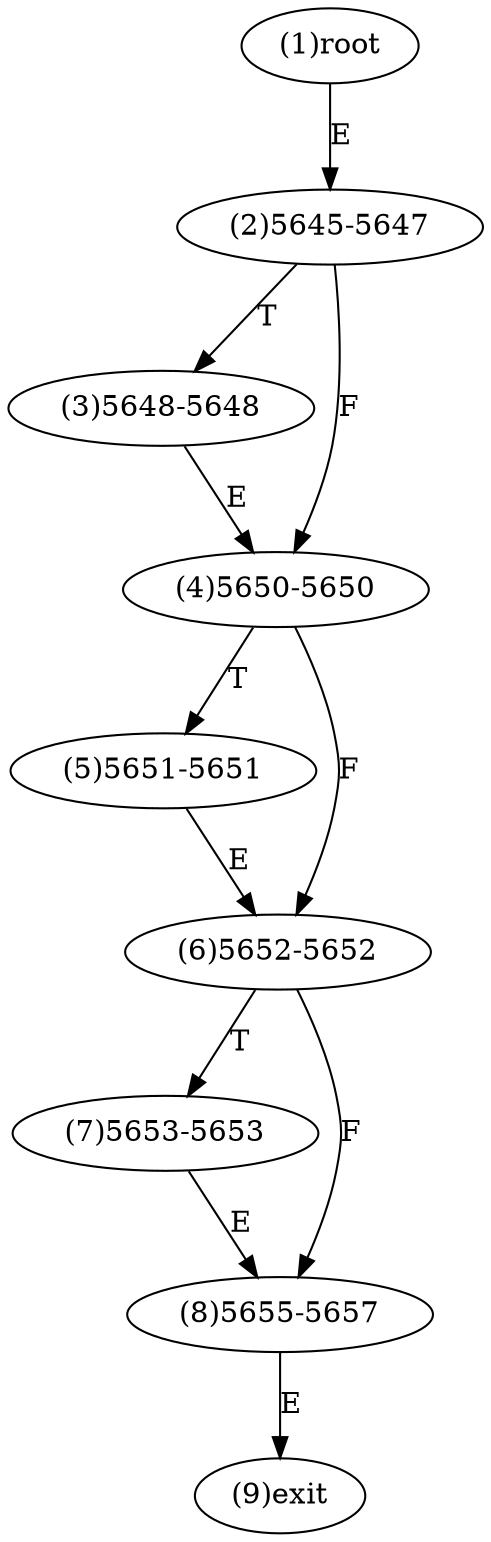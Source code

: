 digraph "" { 
1[ label="(1)root"];
2[ label="(2)5645-5647"];
3[ label="(3)5648-5648"];
4[ label="(4)5650-5650"];
5[ label="(5)5651-5651"];
6[ label="(6)5652-5652"];
7[ label="(7)5653-5653"];
8[ label="(8)5655-5657"];
9[ label="(9)exit"];
1->2[ label="E"];
2->4[ label="F"];
2->3[ label="T"];
3->4[ label="E"];
4->6[ label="F"];
4->5[ label="T"];
5->6[ label="E"];
6->8[ label="F"];
6->7[ label="T"];
7->8[ label="E"];
8->9[ label="E"];
}